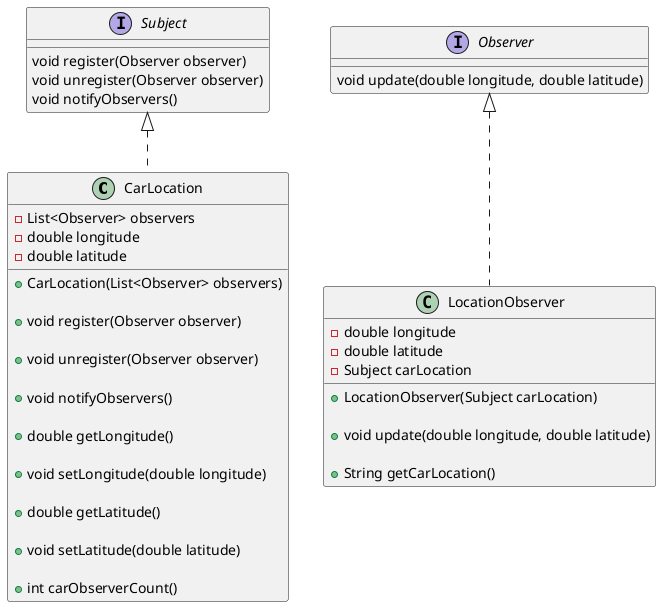 @startuml

class CarLocation implements Subject {
    - List<Observer> observers
    - double longitude
    - double latitude

    + CarLocation(List<Observer> observers)

    + void register(Observer observer)

    + void unregister(Observer observer)

    + void notifyObservers()

    + double getLongitude()

    + void setLongitude(double longitude)

    + double getLatitude()

    + void setLatitude(double latitude)

    + int carObserverCount()
}

class LocationObserver implements Observer {
    - double longitude
    - double latitude
    - Subject carLocation

    + LocationObserver(Subject carLocation)

    + void update(double longitude, double latitude)

    + String getCarLocation()
}

interface Observer {
    void update(double longitude, double latitude)
}

interface Subject {
    void register(Observer observer)
    void unregister(Observer observer)
    void notifyObservers()
}

@enduml